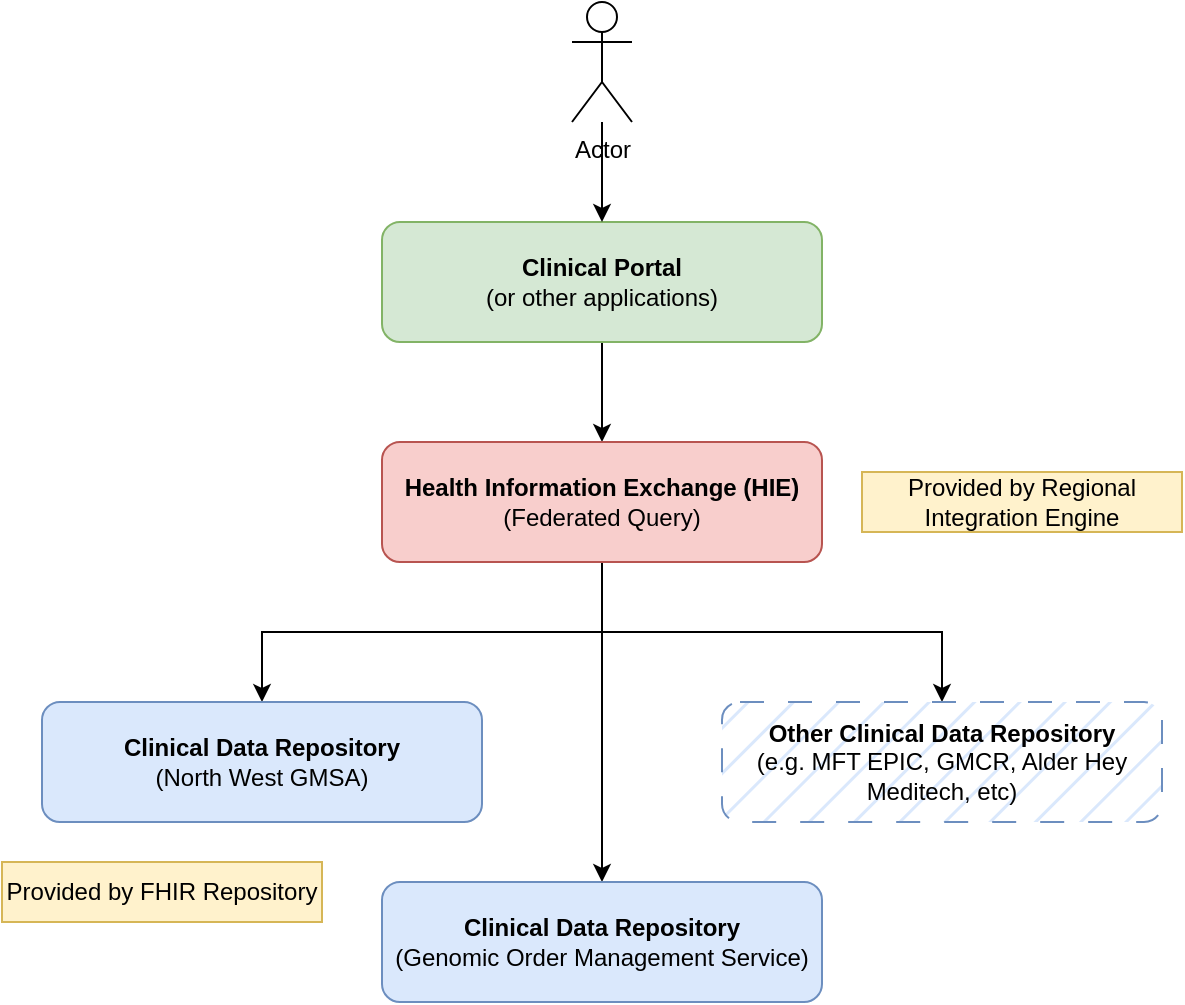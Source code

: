 <mxfile version="27.2.0">
  <diagram name="Page-1" id="53n2EaOwPSsr41wj17no">
    <mxGraphModel grid="1" page="1" gridSize="10" guides="1" tooltips="1" connect="1" arrows="1" fold="1" pageScale="1" pageWidth="827" pageHeight="1169" math="0" shadow="0">
      <root>
        <mxCell id="0" />
        <mxCell id="1" parent="0" />
        <mxCell id="jgpSiwze4TK5Q7L4IDOj-4" style="edgeStyle=orthogonalEdgeStyle;rounded=0;orthogonalLoop=1;jettySize=auto;html=1;entryX=0.5;entryY=0;entryDx=0;entryDy=0;" edge="1" parent="1" source="jgpSiwze4TK5Q7L4IDOj-1" target="jgpSiwze4TK5Q7L4IDOj-3">
          <mxGeometry relative="1" as="geometry" />
        </mxCell>
        <mxCell id="jgpSiwze4TK5Q7L4IDOj-1" value="&lt;b&gt;Clinical Portal&lt;/b&gt; &lt;br&gt;(or other applications)" style="rounded=1;whiteSpace=wrap;html=1;fillColor=#d5e8d4;strokeColor=#82b366;" vertex="1" parent="1">
          <mxGeometry x="320" y="160" width="220" height="60" as="geometry" />
        </mxCell>
        <mxCell id="jgpSiwze4TK5Q7L4IDOj-5" style="edgeStyle=orthogonalEdgeStyle;rounded=0;orthogonalLoop=1;jettySize=auto;html=1;" edge="1" parent="1" source="jgpSiwze4TK5Q7L4IDOj-2" target="jgpSiwze4TK5Q7L4IDOj-1">
          <mxGeometry relative="1" as="geometry" />
        </mxCell>
        <mxCell id="jgpSiwze4TK5Q7L4IDOj-2" value="Actor" style="shape=umlActor;verticalLabelPosition=bottom;verticalAlign=top;html=1;outlineConnect=0;" vertex="1" parent="1">
          <mxGeometry x="415" y="50" width="30" height="60" as="geometry" />
        </mxCell>
        <mxCell id="jgpSiwze4TK5Q7L4IDOj-7" style="edgeStyle=orthogonalEdgeStyle;rounded=0;orthogonalLoop=1;jettySize=auto;html=1;entryX=0.5;entryY=0;entryDx=0;entryDy=0;" edge="1" parent="1" source="jgpSiwze4TK5Q7L4IDOj-3" target="jgpSiwze4TK5Q7L4IDOj-6">
          <mxGeometry relative="1" as="geometry" />
        </mxCell>
        <mxCell id="jgpSiwze4TK5Q7L4IDOj-9" style="edgeStyle=orthogonalEdgeStyle;rounded=0;orthogonalLoop=1;jettySize=auto;html=1;entryX=0.5;entryY=0;entryDx=0;entryDy=0;" edge="1" parent="1" source="jgpSiwze4TK5Q7L4IDOj-3" target="jgpSiwze4TK5Q7L4IDOj-8">
          <mxGeometry relative="1" as="geometry" />
        </mxCell>
        <mxCell id="jgpSiwze4TK5Q7L4IDOj-11" style="edgeStyle=orthogonalEdgeStyle;rounded=0;orthogonalLoop=1;jettySize=auto;html=1;" edge="1" parent="1" source="jgpSiwze4TK5Q7L4IDOj-3" target="jgpSiwze4TK5Q7L4IDOj-10">
          <mxGeometry relative="1" as="geometry" />
        </mxCell>
        <mxCell id="jgpSiwze4TK5Q7L4IDOj-3" value="&lt;b&gt;Health Information Exchange (HIE)&lt;/b&gt;&lt;br&gt;(Federated Query)" style="rounded=1;whiteSpace=wrap;html=1;fillColor=#f8cecc;strokeColor=#b85450;" vertex="1" parent="1">
          <mxGeometry x="320" y="270" width="220" height="60" as="geometry" />
        </mxCell>
        <mxCell id="jgpSiwze4TK5Q7L4IDOj-6" value="&lt;b&gt;Clinical Data Repository&lt;/b&gt;&lt;br&gt;(North West GMSA)" style="rounded=1;whiteSpace=wrap;html=1;fillColor=#dae8fc;strokeColor=#6c8ebf;" vertex="1" parent="1">
          <mxGeometry x="150" y="400" width="220" height="60" as="geometry" />
        </mxCell>
        <mxCell id="jgpSiwze4TK5Q7L4IDOj-8" value="&lt;b&gt;Clinical Data Repository&lt;/b&gt;&lt;br&gt;(Genomic Order Management Service)" style="rounded=1;whiteSpace=wrap;html=1;fillColor=#dae8fc;strokeColor=#6c8ebf;" vertex="1" parent="1">
          <mxGeometry x="320" y="490" width="220" height="60" as="geometry" />
        </mxCell>
        <mxCell id="jgpSiwze4TK5Q7L4IDOj-10" value="&lt;b&gt;Other Clinical Data Repository&lt;/b&gt;&lt;br&gt;(e.g. MFT EPIC, GMCR, Alder Hey Meditech, etc)" style="rounded=1;whiteSpace=wrap;html=1;fillColor=#dae8fc;strokeColor=#6c8ebf;dashed=1;dashPattern=12 12;fillStyle=hatch;" vertex="1" parent="1">
          <mxGeometry x="490" y="400" width="220" height="60" as="geometry" />
        </mxCell>
        <mxCell id="jgpSiwze4TK5Q7L4IDOj-12" value="Provided by Regional Integration Engine" style="rounded=0;whiteSpace=wrap;html=1;fillColor=#fff2cc;strokeColor=#d6b656;" vertex="1" parent="1">
          <mxGeometry x="560" y="285" width="160" height="30" as="geometry" />
        </mxCell>
        <mxCell id="jgpSiwze4TK5Q7L4IDOj-13" value="Provided by FHIR Repository" style="rounded=0;whiteSpace=wrap;html=1;fillColor=#fff2cc;strokeColor=#d6b656;" vertex="1" parent="1">
          <mxGeometry x="130" y="480" width="160" height="30" as="geometry" />
        </mxCell>
      </root>
    </mxGraphModel>
  </diagram>
</mxfile>
